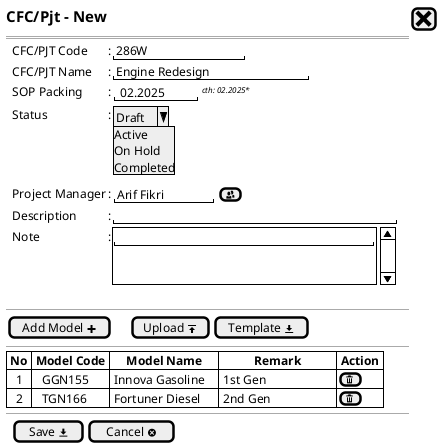 @startsalt
{
  <size:15><b>CFC/Pjt - New|[<size:25><&x>]|*
  ==
  {
    .|CFC/PJT Code       |: |" 286W           "|*
    .|CFC/PJT Name       |: |" Engine Redesign        "|*
    .|SOP Packing        |: {" 02.2025  "| | <size:8><i>cth: 02.2025* }
    .|Status             |: |{| ^Draft^Active^On Hold^Completed^ }|*
    .
    .
    .
    .|Project Manager    |: {|" Arif Fikri "|[<&people>]|}*
    .|Description        |: |"                                   "|*
    .|Note               |: {SI|"                                "
    .
    .|}*
  }
  .
  --
  {
    [Add Model <&plus>]|.|.|.|[Upload <&data-transfer-upload>]| [Template <&data-transfer-download>]|*
  }
  --
  {#
    | <b>No | <b>Model Code |     <b>Model Name     |           <b>Remark           |<b> Action |*
    |    1  |    GGN155     | Innova Gasoline       | 1st Gen                       | [<&trash>]|*
    |    2  |    TGN166     | Fortuner Diesel       | 2nd Gen                       | [<&trash>]|*
  }
  --
  {
  .|[ Save <&data-transfer-download>] |  [Cancel <&circle-x> ]|*
  }
}
@endsalt